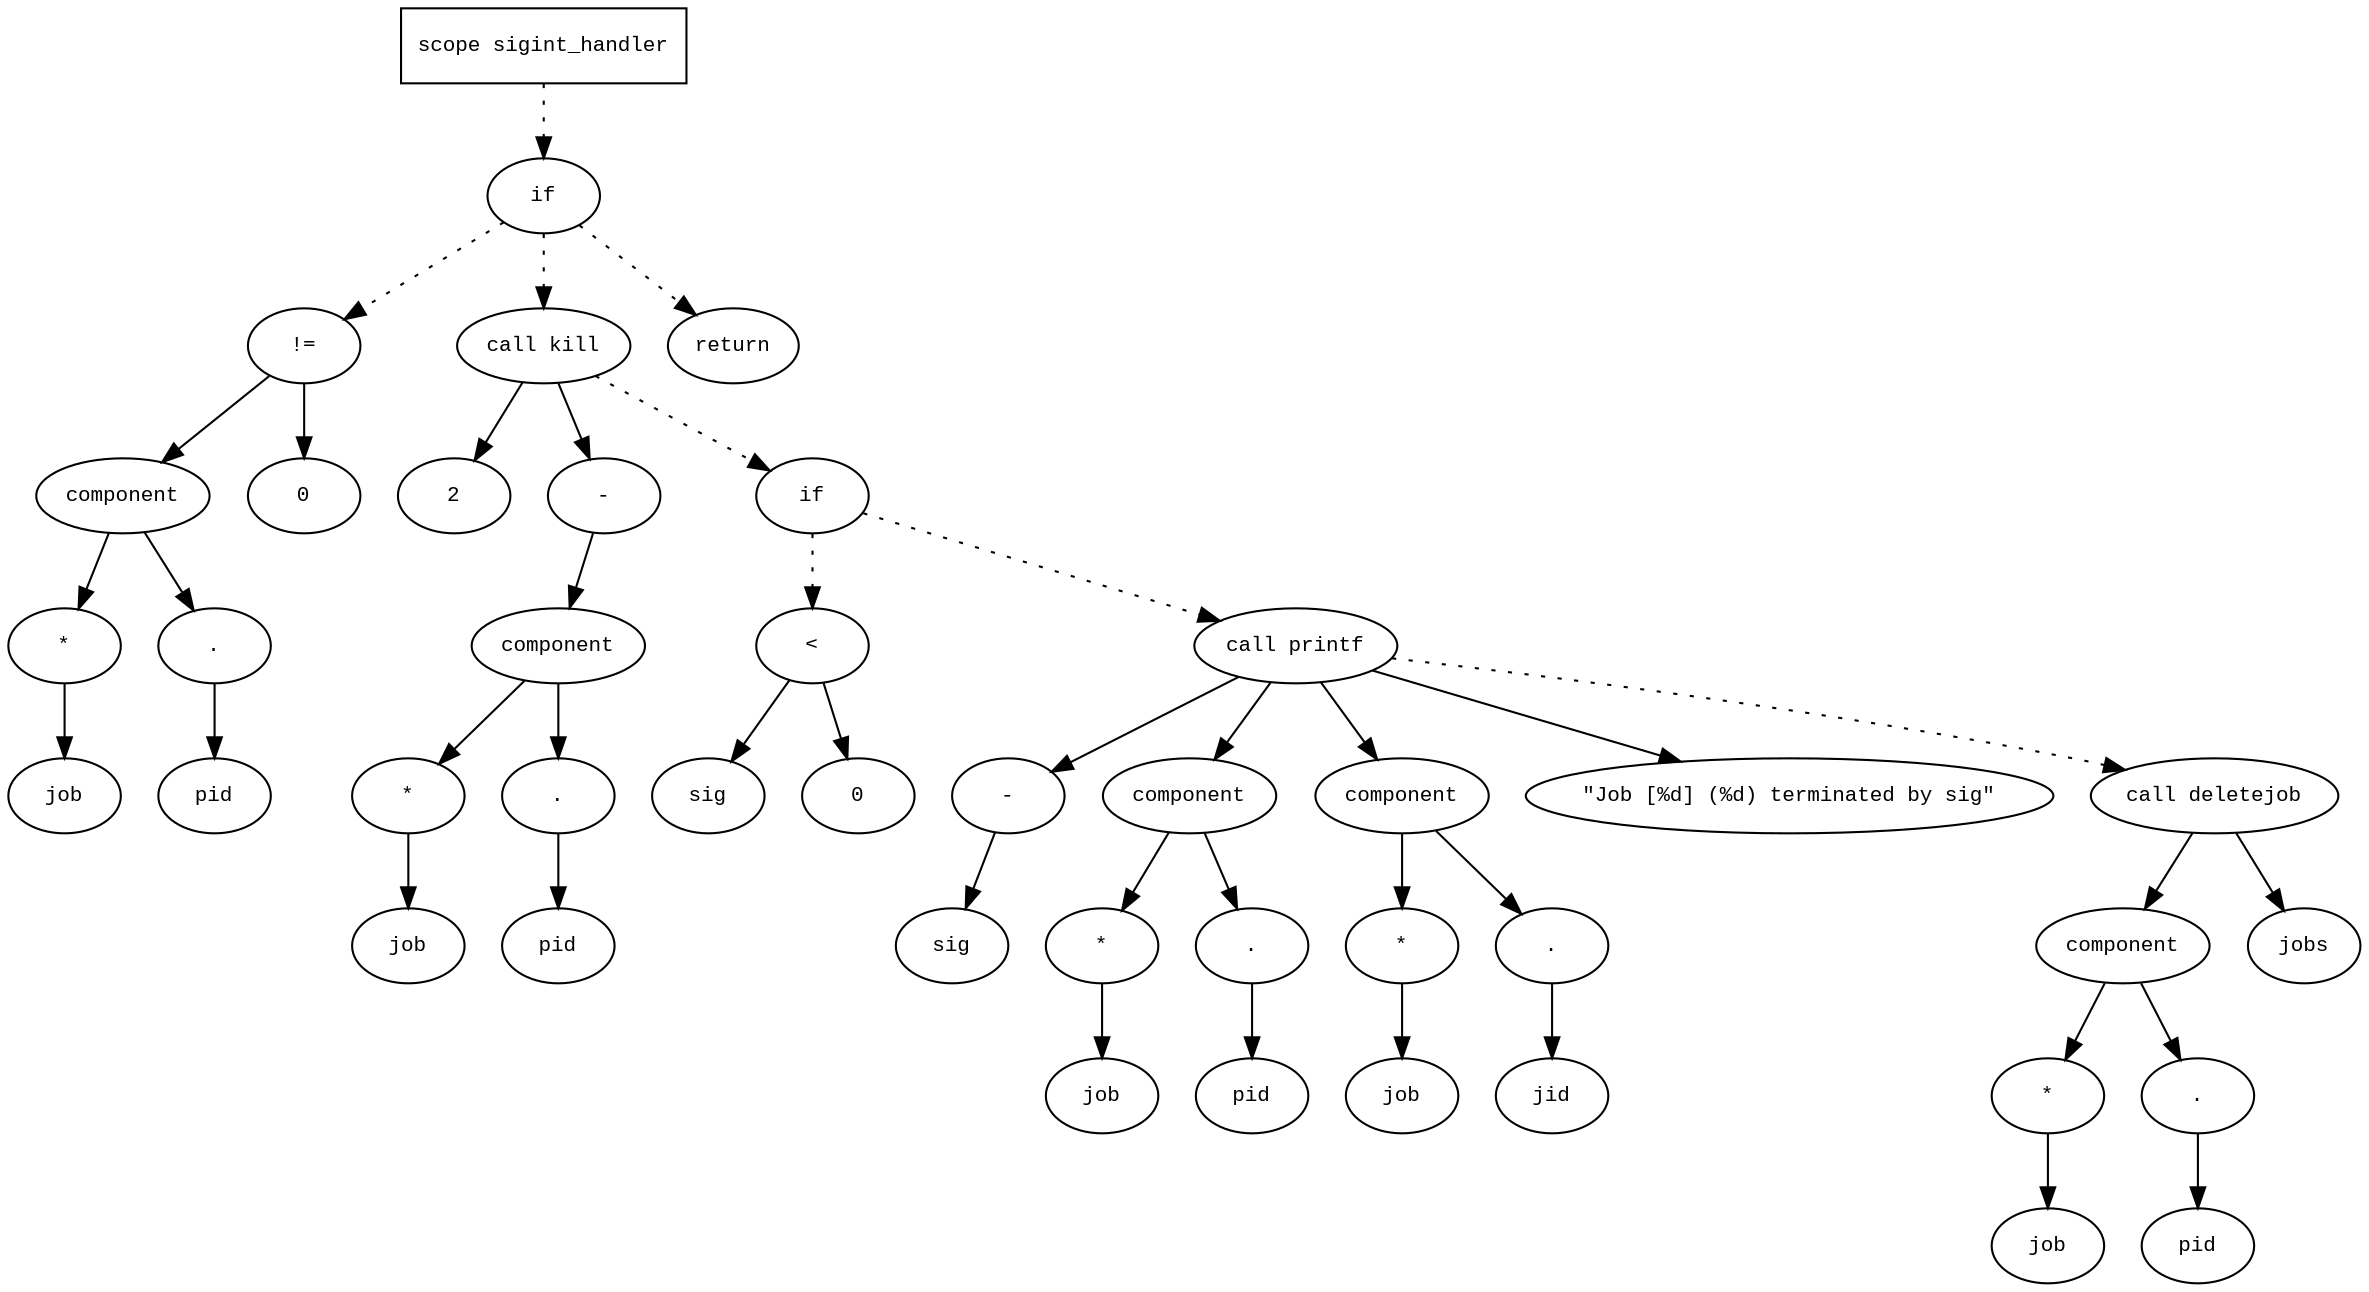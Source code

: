 digraph AST {
  graph [fontname="Times New Roman",fontsize=10];
  node  [fontname="Courier New",fontsize=10];
  edge  [fontname="Times New Roman",fontsize=10];

  node1 [label="scope sigint_handler",shape=box];
  node2 [label="if",shape=ellipse];
  node1 -> node2 [style=dotted];
  node3 [label="!=",shape=ellipse];
  node4 [label="component",shape=ellipse];
  node3 -> node4;
  node5 [label="*",shape=ellipse];
  node6 [label="job",shape=ellipse];
  node5 -> node6;
  node4 -> node5;
  node7 [label=".",shape=ellipse];
  node4 -> node7;
  node8 [label="pid",shape=ellipse];
  node7 -> node8;
  node9 [label="0",shape=ellipse];
  node3 -> node9;
  node2 -> node3 [style=dotted];
  node10 [label="call kill",shape=ellipse];
  node11 [label="2",shape=ellipse];
  node10 -> node11;
  node12 [label="-",shape=ellipse];
  node13 [label="component",shape=ellipse];
  node12 -> node13;
  node14 [label="*",shape=ellipse];
  node15 [label="job",shape=ellipse];
  node14 -> node15;
  node13 -> node14;
  node16 [label=".",shape=ellipse];
  node13 -> node16;
  node17 [label="pid",shape=ellipse];
  node16 -> node17;
  node10 -> node12;
  node2 -> node10 [style=dotted];
  node18 [label="if",shape=ellipse];
  node10 -> node18 [style=dotted];
  node19 [label="<",shape=ellipse];
  node20 [label="sig",shape=ellipse];
  node19 -> node20;
  node21 [label="0",shape=ellipse];
  node19 -> node21;
  node18 -> node19 [style=dotted];
  node22 [label="call printf",shape=ellipse];
  node23 [label="-",shape=ellipse];
  node24 [label="sig",shape=ellipse];
  node23 -> node24;
  node22 -> node23;
  node25 [label="component",shape=ellipse];
  node22 -> node25;
  node26 [label="*",shape=ellipse];
  node27 [label="job",shape=ellipse];
  node26 -> node27;
  node25 -> node26;
  node28 [label=".",shape=ellipse];
  node25 -> node28;
  node29 [label="pid",shape=ellipse];
  node28 -> node29;
  node30 [label="component",shape=ellipse];
  node22 -> node30;
  node31 [label="*",shape=ellipse];
  node32 [label="job",shape=ellipse];
  node31 -> node32;
  node30 -> node31;
  node33 [label=".",shape=ellipse];
  node30 -> node33;
  node34 [label="jid",shape=ellipse];
  node33 -> node34;
  node35 [label="\"Job [%d] (%d) terminated by sig\"",shape=ellipse];
  node22 -> node35;
  node18 -> node22 [style=dotted];
  node36 [label="call deletejob",shape=ellipse];
  node37 [label="component",shape=ellipse];
  node36 -> node37;
  node38 [label="*",shape=ellipse];
  node39 [label="job",shape=ellipse];
  node38 -> node39;
  node37 -> node38;
  node40 [label=".",shape=ellipse];
  node37 -> node40;
  node41 [label="pid",shape=ellipse];
  node40 -> node41;
  node42 [label="jobs",shape=ellipse];
  node36 -> node42;
  node22 -> node36 [style=dotted];
  node43 [label="return",shape=ellipse];
  node2 -> node43 [style=dotted];
} 